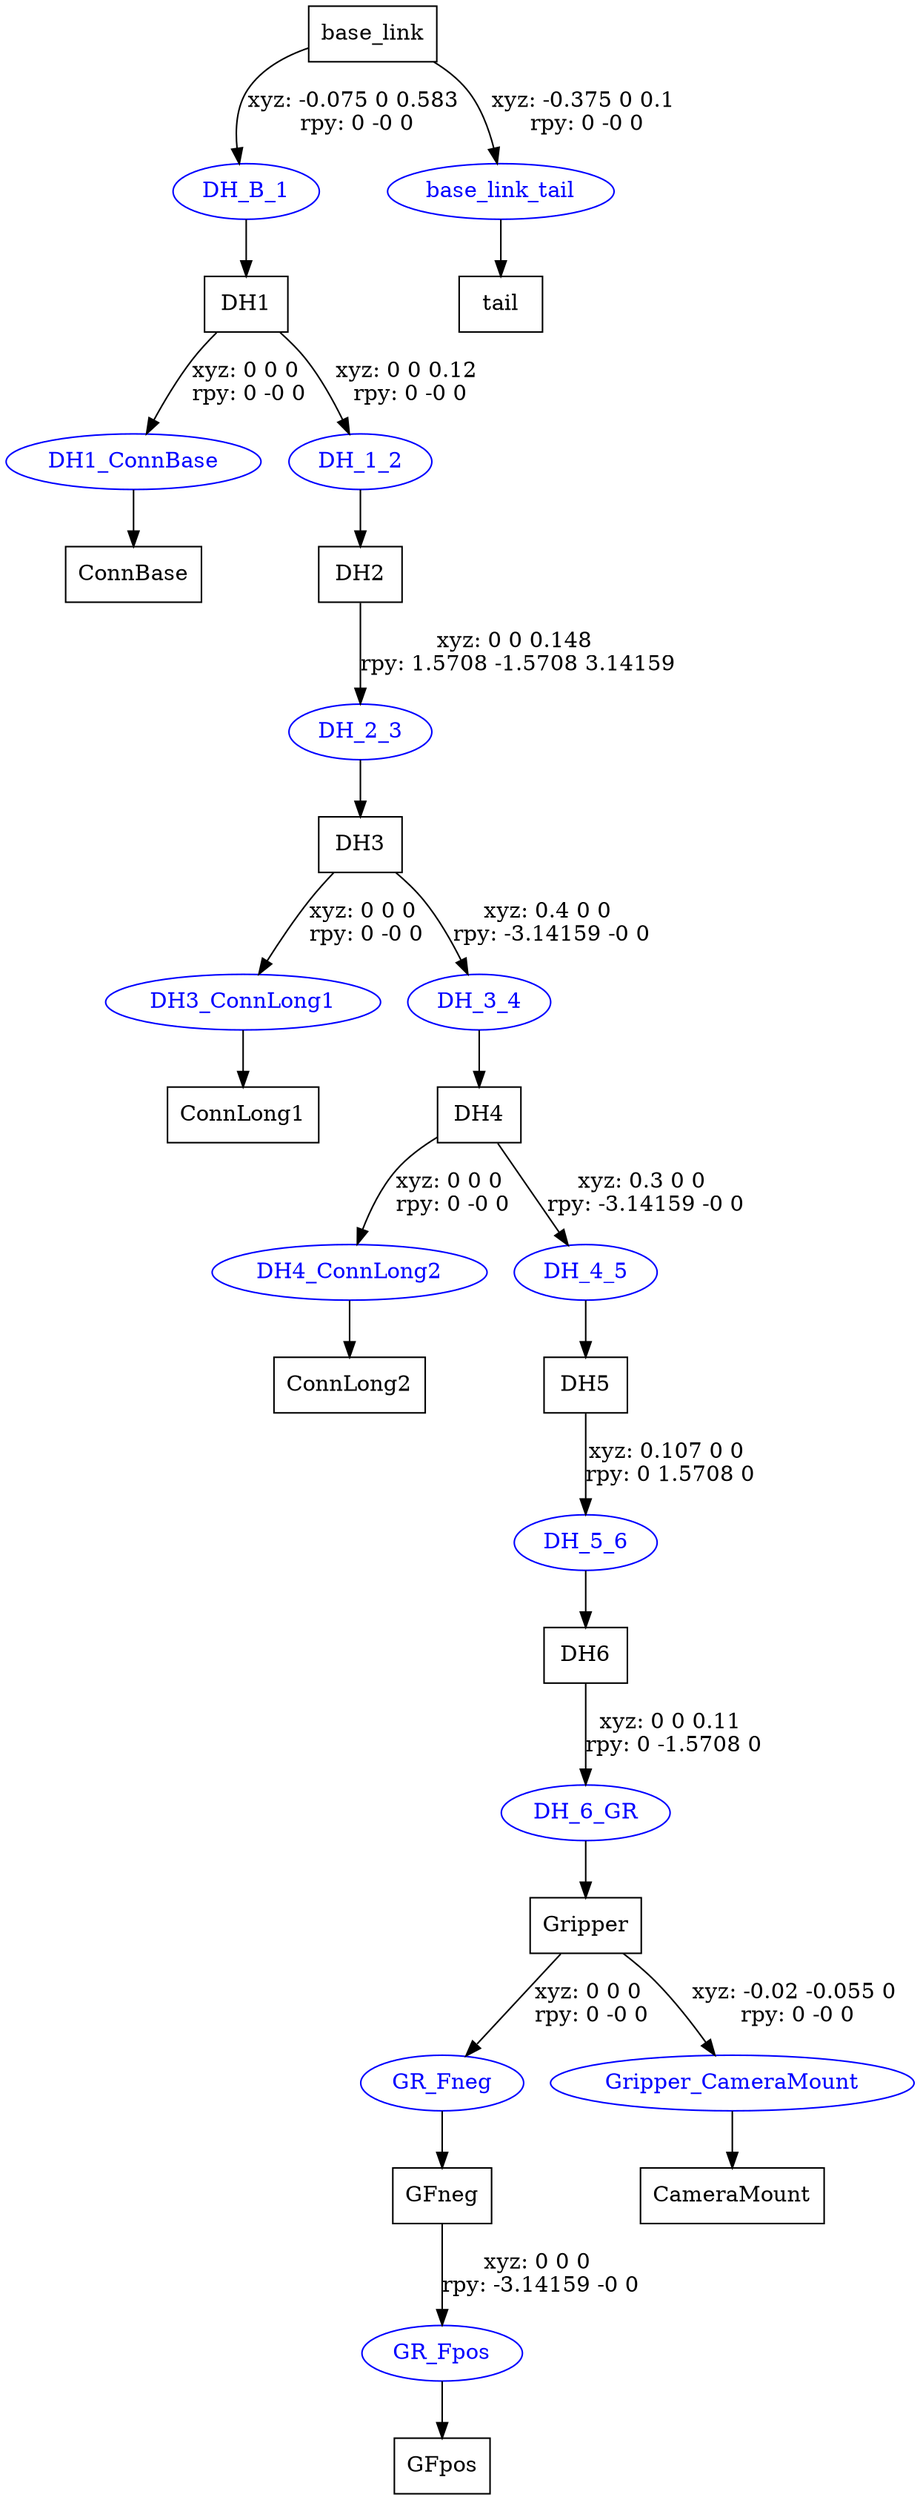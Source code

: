 digraph G {
node [shape=box];
"base_link" [label="base_link"];
"DH1" [label="DH1"];
"ConnBase" [label="ConnBase"];
"DH2" [label="DH2"];
"DH3" [label="DH3"];
"ConnLong1" [label="ConnLong1"];
"DH4" [label="DH4"];
"ConnLong2" [label="ConnLong2"];
"DH5" [label="DH5"];
"DH6" [label="DH6"];
"Gripper" [label="Gripper"];
"GFneg" [label="GFneg"];
"GFpos" [label="GFpos"];
"CameraMount" [label="CameraMount"];
"tail" [label="tail"];
node [shape=ellipse, color=blue, fontcolor=blue];
"base_link" -> "DH_B_1" [label="xyz: -0.075 0 0.583 \nrpy: 0 -0 0"]
"DH_B_1" -> "DH1"
"DH1" -> "DH1_ConnBase" [label="xyz: 0 0 0 \nrpy: 0 -0 0"]
"DH1_ConnBase" -> "ConnBase"
"DH1" -> "DH_1_2" [label="xyz: 0 0 0.12 \nrpy: 0 -0 0"]
"DH_1_2" -> "DH2"
"DH2" -> "DH_2_3" [label="xyz: 0 0 0.148 \nrpy: 1.5708 -1.5708 3.14159"]
"DH_2_3" -> "DH3"
"DH3" -> "DH3_ConnLong1" [label="xyz: 0 0 0 \nrpy: 0 -0 0"]
"DH3_ConnLong1" -> "ConnLong1"
"DH3" -> "DH_3_4" [label="xyz: 0.4 0 0 \nrpy: -3.14159 -0 0"]
"DH_3_4" -> "DH4"
"DH4" -> "DH4_ConnLong2" [label="xyz: 0 0 0 \nrpy: 0 -0 0"]
"DH4_ConnLong2" -> "ConnLong2"
"DH4" -> "DH_4_5" [label="xyz: 0.3 0 0 \nrpy: -3.14159 -0 0"]
"DH_4_5" -> "DH5"
"DH5" -> "DH_5_6" [label="xyz: 0.107 0 0 \nrpy: 0 1.5708 0"]
"DH_5_6" -> "DH6"
"DH6" -> "DH_6_GR" [label="xyz: 0 0 0.11 \nrpy: 0 -1.5708 0"]
"DH_6_GR" -> "Gripper"
"Gripper" -> "GR_Fneg" [label="xyz: 0 0 0 \nrpy: 0 -0 0"]
"GR_Fneg" -> "GFneg"
"GFneg" -> "GR_Fpos" [label="xyz: 0 0 0 \nrpy: -3.14159 -0 0"]
"GR_Fpos" -> "GFpos"
"Gripper" -> "Gripper_CameraMount" [label="xyz: -0.02 -0.055 0 \nrpy: 0 -0 0"]
"Gripper_CameraMount" -> "CameraMount"
"base_link" -> "base_link_tail" [label="xyz: -0.375 0 0.1 \nrpy: 0 -0 0"]
"base_link_tail" -> "tail"
}
